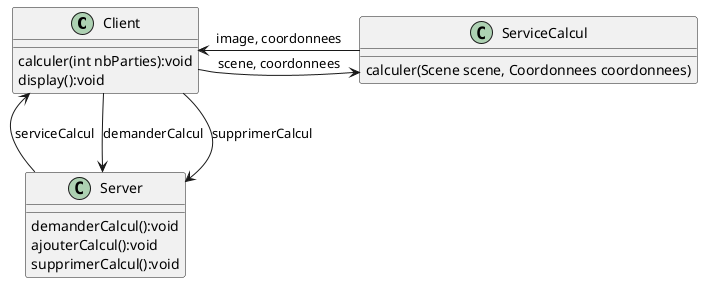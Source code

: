 @startuml
'https://plantuml.com/class-diagram

class Client {
    calculer(int nbParties):void
    display():void
}

class Server {
    demanderCalcul():void
    ajouterCalcul():void
    supprimerCalcul():void
}

class ServiceCalcul {
    calculer(Scene scene, Coordonnees coordonnees)
}

Client <- ServiceCalcul : image, coordonnees
ServiceCalcul <- Client : scene, coordonnees

Server <-- Client : demanderCalcul
Client <-- Server : serviceCalcul
Server <-- Client : supprimerCalcul

@enduml